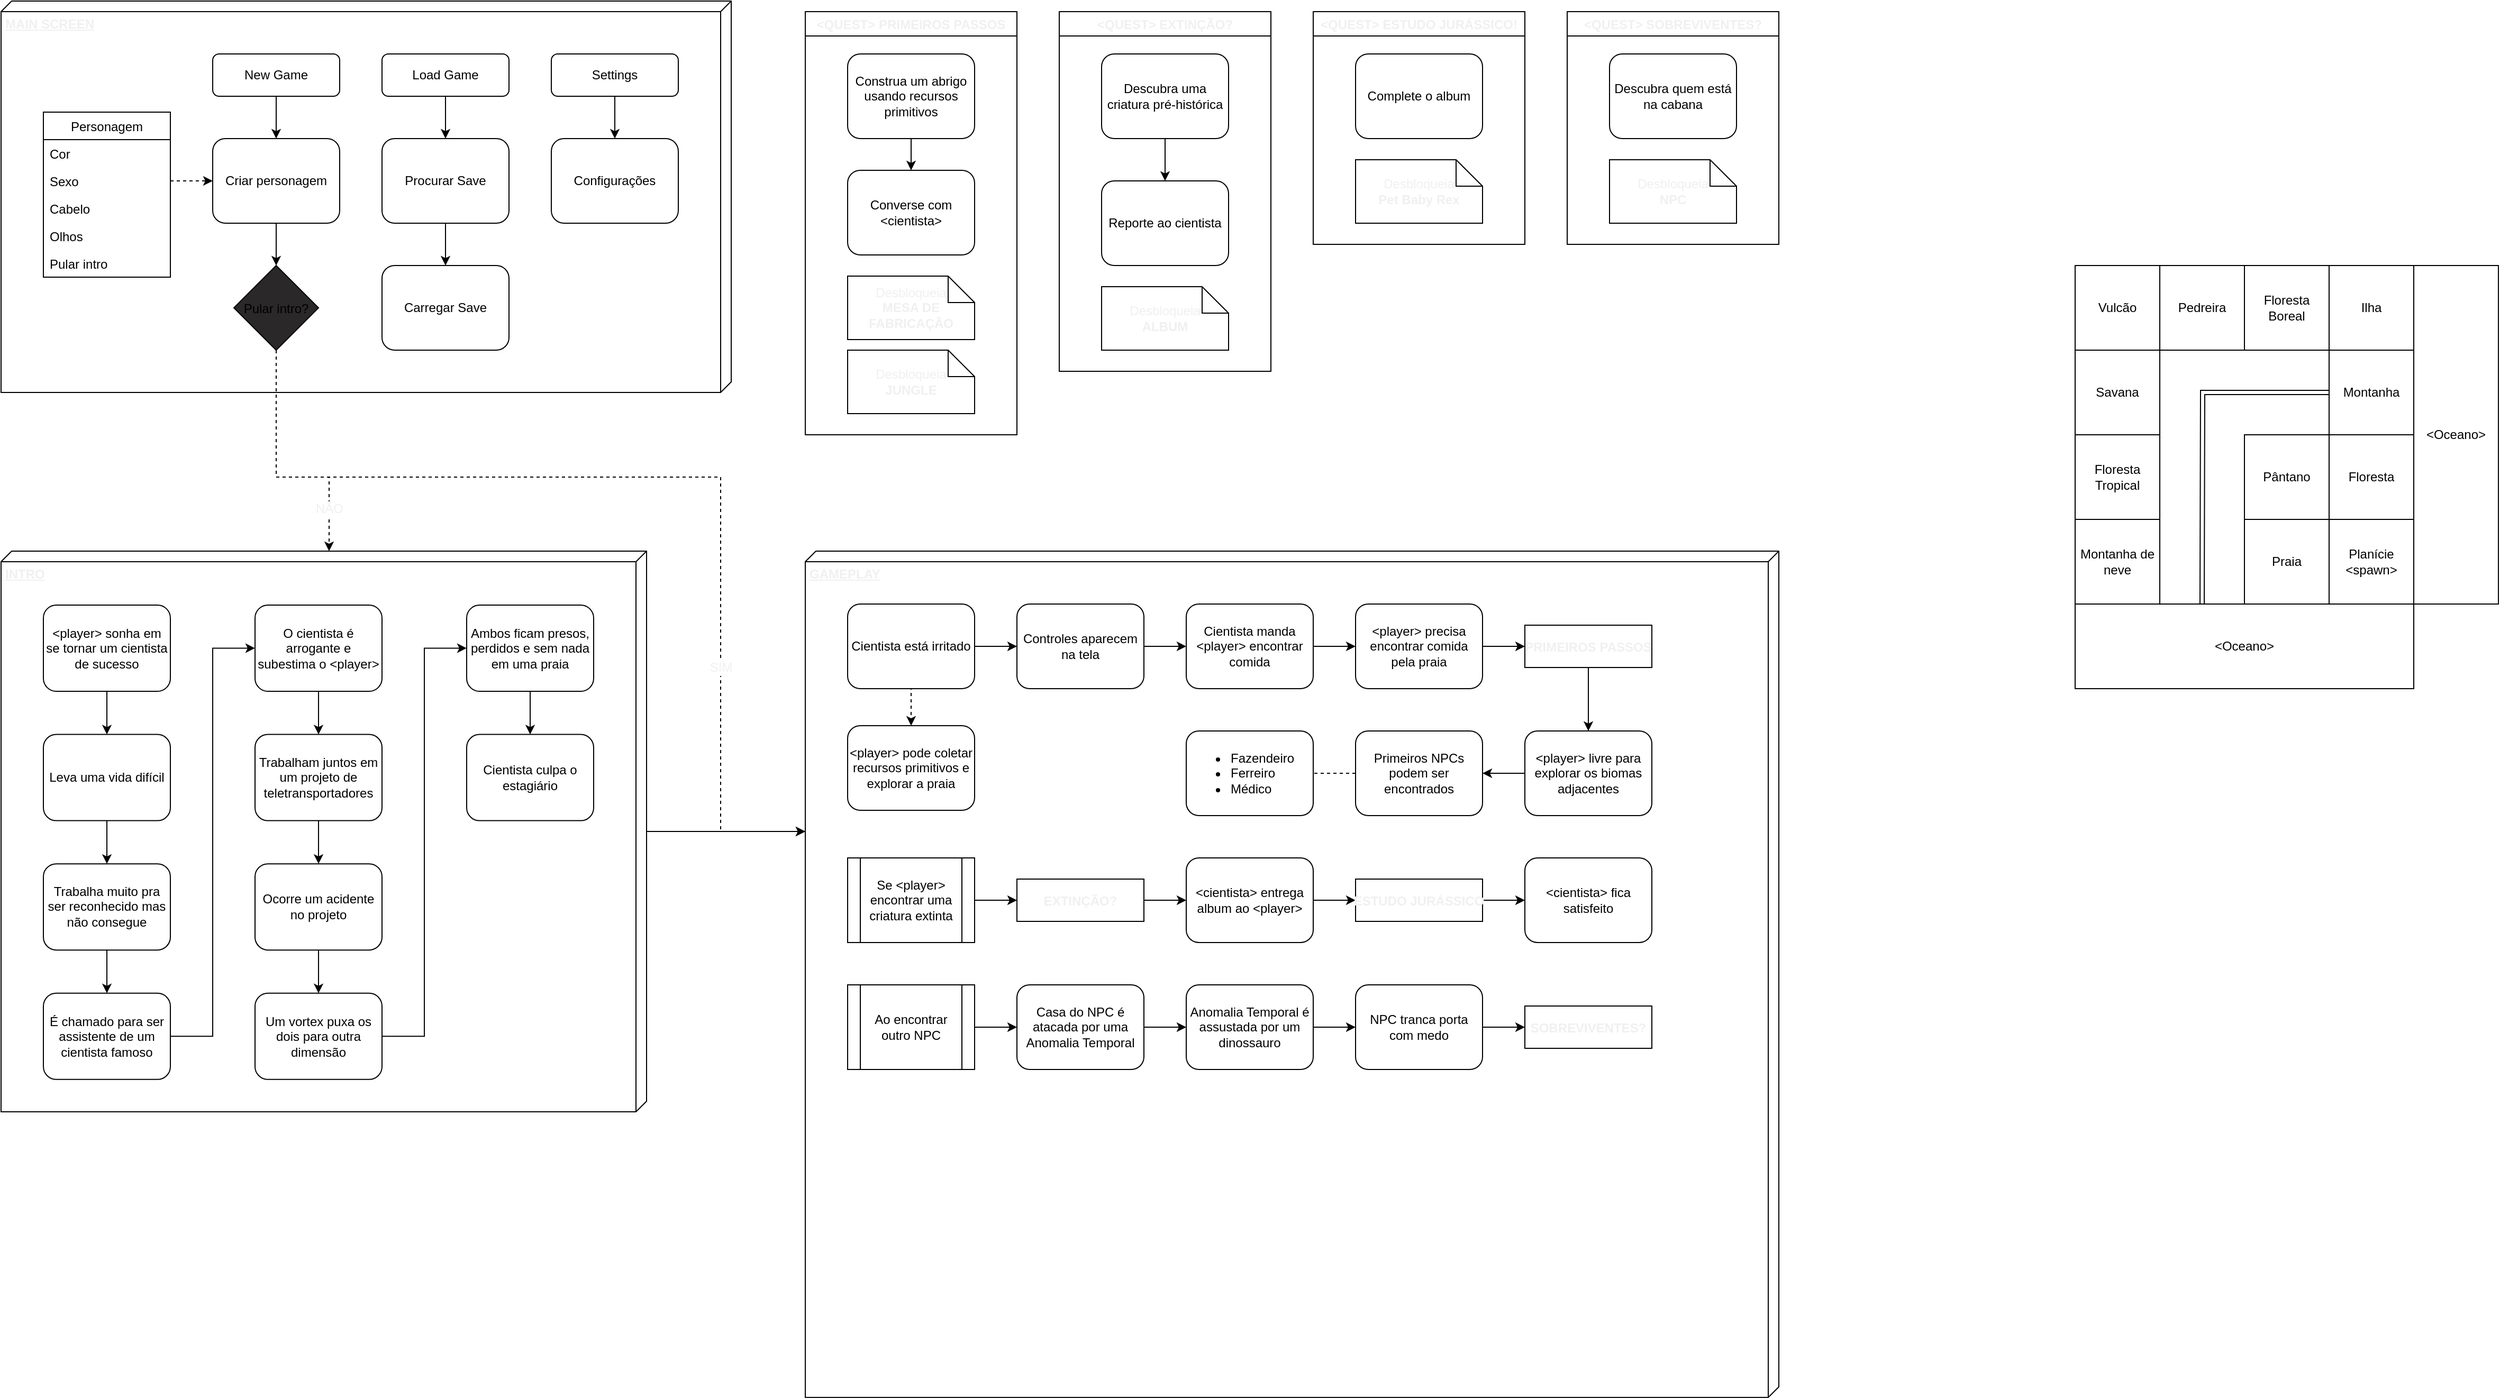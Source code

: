 <mxfile version="20.8.18" type="github">
  <diagram id="C5RBs43oDa-KdzZeNtuy" name="Page-1">
    <mxGraphModel dx="1990" dy="1149" grid="1" gridSize="10" guides="1" tooltips="1" connect="1" arrows="1" fold="1" page="1" pageScale="1" pageWidth="3300" pageHeight="4681" math="0" shadow="0">
      <root>
        <mxCell id="WIyWlLk6GJQsqaUBKTNV-0" />
        <mxCell id="WIyWlLk6GJQsqaUBKTNV-1" parent="WIyWlLk6GJQsqaUBKTNV-0" />
        <mxCell id="SJo5ltNFuGh-xrkQavzZ-158" value="" style="group" parent="WIyWlLk6GJQsqaUBKTNV-1" vertex="1" connectable="0">
          <mxGeometry x="40" y="40" width="690" height="360" as="geometry" />
        </mxCell>
        <mxCell id="SJo5ltNFuGh-xrkQavzZ-93" value="New Game" style="rounded=1;whiteSpace=wrap;html=1;fontSize=12;glass=0;strokeWidth=1;shadow=0;movable=1;resizable=1;rotatable=1;deletable=1;editable=1;connectable=1;" parent="SJo5ltNFuGh-xrkQavzZ-158" vertex="1">
          <mxGeometry x="200" y="40" width="120" height="40" as="geometry" />
        </mxCell>
        <mxCell id="SJo5ltNFuGh-xrkQavzZ-94" value="Load Game" style="rounded=1;whiteSpace=wrap;html=1;fontSize=12;glass=0;strokeWidth=1;shadow=0;movable=1;resizable=1;rotatable=1;deletable=1;editable=1;connectable=1;" parent="SJo5ltNFuGh-xrkQavzZ-158" vertex="1">
          <mxGeometry x="360" y="40" width="120" height="40" as="geometry" />
        </mxCell>
        <mxCell id="SJo5ltNFuGh-xrkQavzZ-95" value="Settings" style="rounded=1;whiteSpace=wrap;html=1;fontSize=12;glass=0;strokeWidth=1;shadow=0;movable=1;resizable=1;rotatable=1;deletable=1;editable=1;connectable=1;" parent="SJo5ltNFuGh-xrkQavzZ-158" vertex="1">
          <mxGeometry x="520" y="40" width="120" height="40" as="geometry" />
        </mxCell>
        <mxCell id="SJo5ltNFuGh-xrkQavzZ-96" value="Criar personagem" style="rounded=1;whiteSpace=wrap;html=1;fontSize=12;glass=0;strokeWidth=1;shadow=0;movable=1;resizable=1;rotatable=1;deletable=1;editable=1;connectable=1;" parent="SJo5ltNFuGh-xrkQavzZ-158" vertex="1">
          <mxGeometry x="200" y="120" width="120" height="80" as="geometry" />
        </mxCell>
        <mxCell id="SJo5ltNFuGh-xrkQavzZ-108" style="edgeStyle=orthogonalEdgeStyle;rounded=0;orthogonalLoop=1;jettySize=auto;html=1;entryX=0.5;entryY=0;entryDx=0;entryDy=0;movable=1;resizable=1;rotatable=1;deletable=1;editable=1;connectable=1;" parent="SJo5ltNFuGh-xrkQavzZ-158" source="SJo5ltNFuGh-xrkQavzZ-93" target="SJo5ltNFuGh-xrkQavzZ-96" edge="1">
          <mxGeometry relative="1" as="geometry" />
        </mxCell>
        <mxCell id="SJo5ltNFuGh-xrkQavzZ-98" value="Pular intro?" style="rhombus;fillStyle=solid;fillColor=#2a2828;gradientColor=none;movable=1;resizable=1;rotatable=1;deletable=1;editable=1;connectable=1;" parent="SJo5ltNFuGh-xrkQavzZ-158" vertex="1">
          <mxGeometry x="220" y="240" width="80" height="80" as="geometry" />
        </mxCell>
        <mxCell id="SJo5ltNFuGh-xrkQavzZ-113" style="edgeStyle=orthogonalEdgeStyle;rounded=0;orthogonalLoop=1;jettySize=auto;html=1;entryX=0.5;entryY=0;entryDx=0;entryDy=0;movable=1;resizable=1;rotatable=1;deletable=1;editable=1;connectable=1;" parent="SJo5ltNFuGh-xrkQavzZ-158" source="SJo5ltNFuGh-xrkQavzZ-96" target="SJo5ltNFuGh-xrkQavzZ-98" edge="1">
          <mxGeometry relative="1" as="geometry" />
        </mxCell>
        <mxCell id="SJo5ltNFuGh-xrkQavzZ-101" value="Personagem" style="swimlane;fontStyle=0;childLayout=stackLayout;horizontal=1;startSize=26;fillColor=none;horizontalStack=0;resizeParent=1;resizeParentMax=0;resizeLast=0;collapsible=1;marginBottom=0;fillStyle=solid;movable=1;resizable=1;rotatable=1;deletable=1;editable=1;connectable=1;" parent="SJo5ltNFuGh-xrkQavzZ-158" vertex="1">
          <mxGeometry x="40" y="95" width="120" height="156" as="geometry" />
        </mxCell>
        <mxCell id="SJo5ltNFuGh-xrkQavzZ-102" value="Cor" style="text;strokeColor=none;fillColor=none;align=left;verticalAlign=top;spacingLeft=4;spacingRight=4;overflow=hidden;rotatable=1;points=[[0,0.5],[1,0.5]];portConstraint=eastwest;movable=1;resizable=1;deletable=1;editable=1;connectable=1;" parent="SJo5ltNFuGh-xrkQavzZ-101" vertex="1">
          <mxGeometry y="26" width="120" height="26" as="geometry" />
        </mxCell>
        <mxCell id="SJo5ltNFuGh-xrkQavzZ-103" value="Sexo" style="text;strokeColor=none;fillColor=none;align=left;verticalAlign=top;spacingLeft=4;spacingRight=4;overflow=hidden;rotatable=1;points=[[0,0.5],[1,0.5]];portConstraint=eastwest;movable=1;resizable=1;deletable=1;editable=1;connectable=1;" parent="SJo5ltNFuGh-xrkQavzZ-101" vertex="1">
          <mxGeometry y="52" width="120" height="26" as="geometry" />
        </mxCell>
        <mxCell id="SJo5ltNFuGh-xrkQavzZ-104" value="Cabelo" style="text;strokeColor=none;fillColor=none;align=left;verticalAlign=top;spacingLeft=4;spacingRight=4;overflow=hidden;rotatable=1;points=[[0,0.5],[1,0.5]];portConstraint=eastwest;movable=1;resizable=1;deletable=1;editable=1;connectable=1;" parent="SJo5ltNFuGh-xrkQavzZ-101" vertex="1">
          <mxGeometry y="78" width="120" height="26" as="geometry" />
        </mxCell>
        <mxCell id="SJo5ltNFuGh-xrkQavzZ-112" value="Olhos" style="text;strokeColor=none;fillColor=none;align=left;verticalAlign=top;spacingLeft=4;spacingRight=4;overflow=hidden;rotatable=1;points=[[0,0.5],[1,0.5]];portConstraint=eastwest;movable=1;resizable=1;deletable=1;editable=1;connectable=1;" parent="SJo5ltNFuGh-xrkQavzZ-101" vertex="1">
          <mxGeometry y="104" width="120" height="26" as="geometry" />
        </mxCell>
        <mxCell id="SJo5ltNFuGh-xrkQavzZ-106" value="Pular intro" style="text;strokeColor=none;fillColor=none;align=left;verticalAlign=top;spacingLeft=4;spacingRight=4;overflow=hidden;rotatable=1;points=[[0,0.5],[1,0.5]];portConstraint=eastwest;movable=1;resizable=1;deletable=1;editable=1;connectable=1;" parent="SJo5ltNFuGh-xrkQavzZ-101" vertex="1">
          <mxGeometry y="130" width="120" height="26" as="geometry" />
        </mxCell>
        <mxCell id="SJo5ltNFuGh-xrkQavzZ-107" style="edgeStyle=orthogonalEdgeStyle;rounded=0;orthogonalLoop=1;jettySize=auto;html=1;exitX=1;exitY=0.5;exitDx=0;exitDy=0;entryX=0;entryY=0.5;entryDx=0;entryDy=0;dashed=1;movable=1;resizable=1;rotatable=1;deletable=1;editable=1;connectable=1;" parent="SJo5ltNFuGh-xrkQavzZ-158" source="SJo5ltNFuGh-xrkQavzZ-103" target="SJo5ltNFuGh-xrkQavzZ-96" edge="1">
          <mxGeometry relative="1" as="geometry" />
        </mxCell>
        <mxCell id="SJo5ltNFuGh-xrkQavzZ-114" value="Procurar Save" style="rounded=1;whiteSpace=wrap;html=1;fontSize=12;glass=0;strokeWidth=1;shadow=0;movable=1;resizable=1;rotatable=1;deletable=1;editable=1;connectable=1;" parent="SJo5ltNFuGh-xrkQavzZ-158" vertex="1">
          <mxGeometry x="360" y="120" width="120" height="80" as="geometry" />
        </mxCell>
        <mxCell id="SJo5ltNFuGh-xrkQavzZ-115" style="edgeStyle=orthogonalEdgeStyle;rounded=0;orthogonalLoop=1;jettySize=auto;html=1;entryX=0.5;entryY=0;entryDx=0;entryDy=0;movable=1;resizable=1;rotatable=1;deletable=1;editable=1;connectable=1;" parent="SJo5ltNFuGh-xrkQavzZ-158" source="SJo5ltNFuGh-xrkQavzZ-94" target="SJo5ltNFuGh-xrkQavzZ-114" edge="1">
          <mxGeometry relative="1" as="geometry" />
        </mxCell>
        <mxCell id="SJo5ltNFuGh-xrkQavzZ-116" value="Carregar Save" style="rounded=1;whiteSpace=wrap;html=1;fontSize=12;glass=0;strokeWidth=1;shadow=0;movable=1;resizable=1;rotatable=1;deletable=1;editable=1;connectable=1;" parent="SJo5ltNFuGh-xrkQavzZ-158" vertex="1">
          <mxGeometry x="360" y="240" width="120" height="80" as="geometry" />
        </mxCell>
        <mxCell id="SJo5ltNFuGh-xrkQavzZ-117" style="edgeStyle=orthogonalEdgeStyle;rounded=0;orthogonalLoop=1;jettySize=auto;html=1;entryX=0.5;entryY=0;entryDx=0;entryDy=0;movable=1;resizable=1;rotatable=1;deletable=1;editable=1;connectable=1;" parent="SJo5ltNFuGh-xrkQavzZ-158" source="SJo5ltNFuGh-xrkQavzZ-114" target="SJo5ltNFuGh-xrkQavzZ-116" edge="1">
          <mxGeometry relative="1" as="geometry" />
        </mxCell>
        <mxCell id="SJo5ltNFuGh-xrkQavzZ-119" value="Configurações" style="rounded=1;whiteSpace=wrap;html=1;fontSize=12;glass=0;strokeWidth=1;shadow=0;movable=1;resizable=1;rotatable=1;deletable=1;editable=1;connectable=1;" parent="SJo5ltNFuGh-xrkQavzZ-158" vertex="1">
          <mxGeometry x="520" y="120" width="120" height="80" as="geometry" />
        </mxCell>
        <mxCell id="SJo5ltNFuGh-xrkQavzZ-120" style="edgeStyle=orthogonalEdgeStyle;rounded=0;orthogonalLoop=1;jettySize=auto;html=1;entryX=0.5;entryY=0;entryDx=0;entryDy=0;movable=1;resizable=1;rotatable=1;deletable=1;editable=1;connectable=1;" parent="SJo5ltNFuGh-xrkQavzZ-158" source="SJo5ltNFuGh-xrkQavzZ-95" target="SJo5ltNFuGh-xrkQavzZ-119" edge="1">
          <mxGeometry relative="1" as="geometry" />
        </mxCell>
        <mxCell id="SJo5ltNFuGh-xrkQavzZ-155" value="&lt;b&gt;MAIN SCREEN&lt;/b&gt;" style="verticalAlign=top;align=left;spacingTop=8;spacingLeft=2;spacingRight=12;shape=cube;size=10;direction=south;fontStyle=4;html=1;pointerEvents=0;fontFamily=Helvetica;fontSize=12;fontColor=rgb(240, 240, 240);fillColor=none;gradientColor=none;" parent="SJo5ltNFuGh-xrkQavzZ-158" vertex="1">
          <mxGeometry y="-10" width="690" height="370" as="geometry" />
        </mxCell>
        <mxCell id="SJo5ltNFuGh-xrkQavzZ-181" value="" style="group" parent="WIyWlLk6GJQsqaUBKTNV-1" vertex="1" connectable="0">
          <mxGeometry x="40" y="550" width="610" height="530" as="geometry" />
        </mxCell>
        <mxCell id="SJo5ltNFuGh-xrkQavzZ-180" value="&lt;b&gt;INTRO&lt;/b&gt;" style="verticalAlign=top;align=left;spacingTop=8;spacingLeft=2;spacingRight=12;shape=cube;size=10;direction=south;fontStyle=4;html=1;pointerEvents=0;fontFamily=Helvetica;fontSize=12;fontColor=rgb(240, 240, 240);fillColor=none;gradientColor=none;container=0;" parent="SJo5ltNFuGh-xrkQavzZ-181" vertex="1">
          <mxGeometry width="610" height="530" as="geometry" />
        </mxCell>
        <mxCell id="SJo5ltNFuGh-xrkQavzZ-45" value="&amp;lt;player&amp;gt; sonha em se tornar um cientista de sucesso" style="rounded=1;whiteSpace=wrap;html=1;fontSize=12;glass=0;strokeWidth=1;shadow=0;" parent="SJo5ltNFuGh-xrkQavzZ-181" vertex="1">
          <mxGeometry x="40" y="50.962" width="120" height="81.538" as="geometry" />
        </mxCell>
        <mxCell id="SJo5ltNFuGh-xrkQavzZ-46" value="Trabalha muito pra ser reconhecido mas não consegue" style="rounded=1;whiteSpace=wrap;html=1;fontSize=12;glass=0;strokeWidth=1;shadow=0;" parent="SJo5ltNFuGh-xrkQavzZ-181" vertex="1">
          <mxGeometry x="40" y="295.577" width="120" height="81.538" as="geometry" />
        </mxCell>
        <mxCell id="SJo5ltNFuGh-xrkQavzZ-47" value="É chamado para ser assistente de um cientista famoso" style="rounded=1;whiteSpace=wrap;html=1;fontSize=12;glass=0;strokeWidth=1;shadow=0;" parent="SJo5ltNFuGh-xrkQavzZ-181" vertex="1">
          <mxGeometry x="40" y="417.885" width="120" height="81.538" as="geometry" />
        </mxCell>
        <mxCell id="SJo5ltNFuGh-xrkQavzZ-48" style="edgeStyle=orthogonalEdgeStyle;rounded=0;orthogonalLoop=1;jettySize=auto;html=1;entryX=0.5;entryY=0;entryDx=0;entryDy=0;" parent="SJo5ltNFuGh-xrkQavzZ-181" source="SJo5ltNFuGh-xrkQavzZ-46" target="SJo5ltNFuGh-xrkQavzZ-47" edge="1">
          <mxGeometry relative="1" as="geometry" />
        </mxCell>
        <mxCell id="SJo5ltNFuGh-xrkQavzZ-49" value="O cientista é arrogante e subestima o &amp;lt;player&amp;gt;" style="rounded=1;whiteSpace=wrap;html=1;fontSize=12;glass=0;strokeWidth=1;shadow=0;" parent="SJo5ltNFuGh-xrkQavzZ-181" vertex="1">
          <mxGeometry x="240" y="50.962" width="120" height="81.538" as="geometry" />
        </mxCell>
        <mxCell id="SJo5ltNFuGh-xrkQavzZ-50" style="edgeStyle=orthogonalEdgeStyle;rounded=0;orthogonalLoop=1;jettySize=auto;html=1;entryX=0;entryY=0.5;entryDx=0;entryDy=0;" parent="SJo5ltNFuGh-xrkQavzZ-181" source="SJo5ltNFuGh-xrkQavzZ-47" target="SJo5ltNFuGh-xrkQavzZ-49" edge="1">
          <mxGeometry relative="1" as="geometry" />
        </mxCell>
        <mxCell id="SJo5ltNFuGh-xrkQavzZ-51" value="Trabalham juntos em um projeto de teletransportadores" style="rounded=1;whiteSpace=wrap;html=1;fontSize=12;glass=0;strokeWidth=1;shadow=0;" parent="SJo5ltNFuGh-xrkQavzZ-181" vertex="1">
          <mxGeometry x="240" y="173.269" width="120" height="81.538" as="geometry" />
        </mxCell>
        <mxCell id="SJo5ltNFuGh-xrkQavzZ-52" style="edgeStyle=orthogonalEdgeStyle;rounded=0;orthogonalLoop=1;jettySize=auto;html=1;entryX=0.5;entryY=0;entryDx=0;entryDy=0;" parent="SJo5ltNFuGh-xrkQavzZ-181" source="SJo5ltNFuGh-xrkQavzZ-49" target="SJo5ltNFuGh-xrkQavzZ-51" edge="1">
          <mxGeometry relative="1" as="geometry" />
        </mxCell>
        <mxCell id="SJo5ltNFuGh-xrkQavzZ-53" value="Ocorre um acidente no projeto" style="rounded=1;whiteSpace=wrap;html=1;fontSize=12;glass=0;strokeWidth=1;shadow=0;" parent="SJo5ltNFuGh-xrkQavzZ-181" vertex="1">
          <mxGeometry x="240" y="295.577" width="120" height="81.538" as="geometry" />
        </mxCell>
        <mxCell id="SJo5ltNFuGh-xrkQavzZ-54" style="edgeStyle=orthogonalEdgeStyle;rounded=0;orthogonalLoop=1;jettySize=auto;html=1;entryX=0.5;entryY=0;entryDx=0;entryDy=0;" parent="SJo5ltNFuGh-xrkQavzZ-181" source="SJo5ltNFuGh-xrkQavzZ-51" target="SJo5ltNFuGh-xrkQavzZ-53" edge="1">
          <mxGeometry relative="1" as="geometry" />
        </mxCell>
        <mxCell id="SJo5ltNFuGh-xrkQavzZ-55" value="Um vortex puxa os dois para outra dimensão" style="rounded=1;whiteSpace=wrap;html=1;fontSize=12;glass=0;strokeWidth=1;shadow=0;" parent="SJo5ltNFuGh-xrkQavzZ-181" vertex="1">
          <mxGeometry x="240" y="417.885" width="120" height="81.538" as="geometry" />
        </mxCell>
        <mxCell id="SJo5ltNFuGh-xrkQavzZ-56" style="edgeStyle=orthogonalEdgeStyle;rounded=0;orthogonalLoop=1;jettySize=auto;html=1;entryX=0.5;entryY=0;entryDx=0;entryDy=0;" parent="SJo5ltNFuGh-xrkQavzZ-181" source="SJo5ltNFuGh-xrkQavzZ-53" target="SJo5ltNFuGh-xrkQavzZ-55" edge="1">
          <mxGeometry relative="1" as="geometry" />
        </mxCell>
        <mxCell id="SJo5ltNFuGh-xrkQavzZ-57" value="Ambos ficam presos, perdidos e sem nada em uma praia" style="rounded=1;whiteSpace=wrap;html=1;fontSize=12;glass=0;strokeWidth=1;shadow=0;" parent="SJo5ltNFuGh-xrkQavzZ-181" vertex="1">
          <mxGeometry x="440" y="50.962" width="120" height="81.538" as="geometry" />
        </mxCell>
        <mxCell id="SJo5ltNFuGh-xrkQavzZ-58" style="edgeStyle=orthogonalEdgeStyle;rounded=0;orthogonalLoop=1;jettySize=auto;html=1;entryX=0;entryY=0.5;entryDx=0;entryDy=0;" parent="SJo5ltNFuGh-xrkQavzZ-181" source="SJo5ltNFuGh-xrkQavzZ-55" target="SJo5ltNFuGh-xrkQavzZ-57" edge="1">
          <mxGeometry relative="1" as="geometry" />
        </mxCell>
        <mxCell id="SJo5ltNFuGh-xrkQavzZ-59" value="Cientista culpa o estagiário" style="rounded=1;whiteSpace=wrap;html=1;fontSize=12;glass=0;strokeWidth=1;shadow=0;" parent="SJo5ltNFuGh-xrkQavzZ-181" vertex="1">
          <mxGeometry x="440" y="173.269" width="120" height="81.538" as="geometry" />
        </mxCell>
        <mxCell id="SJo5ltNFuGh-xrkQavzZ-60" style="edgeStyle=orthogonalEdgeStyle;rounded=0;orthogonalLoop=1;jettySize=auto;html=1;entryX=0.5;entryY=0;entryDx=0;entryDy=0;" parent="SJo5ltNFuGh-xrkQavzZ-181" source="SJo5ltNFuGh-xrkQavzZ-57" target="SJo5ltNFuGh-xrkQavzZ-59" edge="1">
          <mxGeometry relative="1" as="geometry" />
        </mxCell>
        <mxCell id="SJo5ltNFuGh-xrkQavzZ-61" style="edgeStyle=orthogonalEdgeStyle;rounded=0;orthogonalLoop=1;jettySize=auto;html=1;entryX=0.5;entryY=0;entryDx=0;entryDy=0;" parent="SJo5ltNFuGh-xrkQavzZ-181" source="SJo5ltNFuGh-xrkQavzZ-62" target="SJo5ltNFuGh-xrkQavzZ-46" edge="1">
          <mxGeometry relative="1" as="geometry" />
        </mxCell>
        <mxCell id="SJo5ltNFuGh-xrkQavzZ-62" value="Leva uma vida difícil" style="rounded=1;whiteSpace=wrap;html=1;fontSize=12;glass=0;strokeWidth=1;shadow=0;" parent="SJo5ltNFuGh-xrkQavzZ-181" vertex="1">
          <mxGeometry x="40" y="173.269" width="120" height="81.538" as="geometry" />
        </mxCell>
        <mxCell id="SJo5ltNFuGh-xrkQavzZ-63" style="edgeStyle=orthogonalEdgeStyle;rounded=0;orthogonalLoop=1;jettySize=auto;html=1;entryX=0.5;entryY=0;entryDx=0;entryDy=0;" parent="SJo5ltNFuGh-xrkQavzZ-181" source="SJo5ltNFuGh-xrkQavzZ-45" target="SJo5ltNFuGh-xrkQavzZ-62" edge="1">
          <mxGeometry relative="1" as="geometry" />
        </mxCell>
        <mxCell id="SJo5ltNFuGh-xrkQavzZ-208" style="edgeStyle=orthogonalEdgeStyle;rounded=0;orthogonalLoop=1;jettySize=auto;html=1;entryX=0;entryY=0;entryDx=0;entryDy=300;entryPerimeter=0;fontFamily=Helvetica;fontSize=12;fontColor=rgb(240, 240, 240);dashed=1;" parent="WIyWlLk6GJQsqaUBKTNV-1" source="SJo5ltNFuGh-xrkQavzZ-98" target="SJo5ltNFuGh-xrkQavzZ-180" edge="1">
          <mxGeometry relative="1" as="geometry">
            <Array as="points">
              <mxPoint x="300" y="480" />
              <mxPoint x="350" y="480" />
            </Array>
          </mxGeometry>
        </mxCell>
        <mxCell id="SJo5ltNFuGh-xrkQavzZ-210" value="NÃO" style="edgeLabel;html=1;align=center;verticalAlign=middle;resizable=0;points=[];fontSize=12;fontFamily=Helvetica;fontColor=rgb(240, 240, 240);" parent="WIyWlLk6GJQsqaUBKTNV-1" vertex="1" connectable="0">
          <mxGeometry x="350.003" y="510.003" as="geometry" />
        </mxCell>
        <mxCell id="SJo5ltNFuGh-xrkQavzZ-185" value="&lt;b&gt;GAMEPLAY&lt;/b&gt;" style="verticalAlign=top;align=left;spacingTop=8;spacingLeft=2;spacingRight=12;shape=cube;size=10;direction=south;fontStyle=4;html=1;pointerEvents=0;fontFamily=Helvetica;fontSize=12;fontColor=rgb(240, 240, 240);fillColor=none;gradientColor=none;container=0;movable=1;resizable=1;rotatable=1;deletable=1;editable=1;connectable=1;" parent="WIyWlLk6GJQsqaUBKTNV-1" vertex="1">
          <mxGeometry x="800" y="550" width="920" height="800" as="geometry" />
        </mxCell>
        <mxCell id="SJo5ltNFuGh-xrkQavzZ-215" style="edgeStyle=orthogonalEdgeStyle;rounded=0;orthogonalLoop=1;jettySize=auto;html=1;entryX=0.5;entryY=0;entryDx=0;entryDy=0;fontFamily=Helvetica;fontSize=12;fontColor=rgb(240, 240, 240);dashed=1;" parent="WIyWlLk6GJQsqaUBKTNV-1" source="SJo5ltNFuGh-xrkQavzZ-213" target="SJo5ltNFuGh-xrkQavzZ-214" edge="1">
          <mxGeometry relative="1" as="geometry" />
        </mxCell>
        <mxCell id="SJo5ltNFuGh-xrkQavzZ-217" style="edgeStyle=orthogonalEdgeStyle;rounded=0;orthogonalLoop=1;jettySize=auto;html=1;entryX=0;entryY=0.5;entryDx=0;entryDy=0;fontFamily=Helvetica;fontSize=12;fontColor=rgb(240, 240, 240);" parent="WIyWlLk6GJQsqaUBKTNV-1" source="SJo5ltNFuGh-xrkQavzZ-213" target="SJo5ltNFuGh-xrkQavzZ-216" edge="1">
          <mxGeometry relative="1" as="geometry" />
        </mxCell>
        <mxCell id="SJo5ltNFuGh-xrkQavzZ-213" value="Controles aparecem na tela" style="rounded=1;whiteSpace=wrap;html=1;fontSize=12;glass=0;strokeWidth=1;shadow=0;" parent="WIyWlLk6GJQsqaUBKTNV-1" vertex="1">
          <mxGeometry x="1000" y="600" width="120" height="80" as="geometry" />
        </mxCell>
        <mxCell id="SJo5ltNFuGh-xrkQavzZ-214" value="&amp;lt;player&amp;gt; pode coletar recursos primitivos e explorar a praia" style="rounded=1;whiteSpace=wrap;html=1;fontSize=12;glass=0;strokeWidth=1;shadow=0;" parent="WIyWlLk6GJQsqaUBKTNV-1" vertex="1">
          <mxGeometry x="840" y="715" width="120" height="80" as="geometry" />
        </mxCell>
        <mxCell id="M1zljQYytuD_8ngDCOW0-0" style="edgeStyle=orthogonalEdgeStyle;rounded=0;orthogonalLoop=1;jettySize=auto;html=1;entryX=0;entryY=0.5;entryDx=0;entryDy=0;" edge="1" parent="WIyWlLk6GJQsqaUBKTNV-1" source="SJo5ltNFuGh-xrkQavzZ-216" target="SJo5ltNFuGh-xrkQavzZ-264">
          <mxGeometry relative="1" as="geometry" />
        </mxCell>
        <mxCell id="SJo5ltNFuGh-xrkQavzZ-216" value="Cientista manda &amp;lt;player&amp;gt; encontrar comida" style="rounded=1;whiteSpace=wrap;html=1;fontSize=12;glass=0;strokeWidth=1;shadow=0;" parent="WIyWlLk6GJQsqaUBKTNV-1" vertex="1">
          <mxGeometry x="1160" y="600" width="120" height="80" as="geometry" />
        </mxCell>
        <mxCell id="SJo5ltNFuGh-xrkQavzZ-260" value="&lt;QUEST&gt; PRIMEIROS PASSOS" style="swimlane;pointerEvents=0;fontFamily=Helvetica;fontSize=12;fontColor=rgb(240, 240, 240);fillColor=none;gradientColor=none;" parent="WIyWlLk6GJQsqaUBKTNV-1" vertex="1">
          <mxGeometry x="800" y="40" width="200" height="400" as="geometry">
            <mxRectangle x="800" y="240" width="160" height="30" as="alternateBounds" />
          </mxGeometry>
        </mxCell>
        <mxCell id="SJo5ltNFuGh-xrkQavzZ-241" value="Converse com &amp;lt;cientista&amp;gt;" style="rounded=1;whiteSpace=wrap;html=1;fontSize=12;glass=0;strokeWidth=1;shadow=0;" parent="SJo5ltNFuGh-xrkQavzZ-260" vertex="1">
          <mxGeometry x="40" y="150" width="120" height="80" as="geometry" />
        </mxCell>
        <mxCell id="SJo5ltNFuGh-xrkQavzZ-283" style="edgeStyle=orthogonalEdgeStyle;rounded=0;orthogonalLoop=1;jettySize=auto;html=1;entryX=0.5;entryY=0;entryDx=0;entryDy=0;fontFamily=Helvetica;fontSize=12;fontColor=rgb(240, 240, 240);endArrow=classic;endFill=1;" parent="SJo5ltNFuGh-xrkQavzZ-260" source="SJo5ltNFuGh-xrkQavzZ-282" target="SJo5ltNFuGh-xrkQavzZ-241" edge="1">
          <mxGeometry relative="1" as="geometry" />
        </mxCell>
        <mxCell id="SJo5ltNFuGh-xrkQavzZ-282" value="Construa um abrigo usando recursos primitivos" style="rounded=1;whiteSpace=wrap;html=1;fontSize=12;glass=0;strokeWidth=1;shadow=0;" parent="SJo5ltNFuGh-xrkQavzZ-260" vertex="1">
          <mxGeometry x="40" y="40" width="120" height="80" as="geometry" />
        </mxCell>
        <mxCell id="SJo5ltNFuGh-xrkQavzZ-294" value="Desbloqueia&lt;br&gt;&lt;b&gt;MESA DE FABRICAÇÃO&lt;/b&gt;" style="shape=note2;boundedLbl=1;whiteSpace=wrap;html=1;size=25;verticalAlign=middle;align=center;pointerEvents=0;fontFamily=Helvetica;fontSize=12;fontColor=rgb(240, 240, 240);fillColor=none;gradientColor=none;" parent="SJo5ltNFuGh-xrkQavzZ-260" vertex="1">
          <mxGeometry x="40" y="250" width="120" height="60" as="geometry" />
        </mxCell>
        <mxCell id="SJo5ltNFuGh-xrkQavzZ-300" value="Desbloqueia&lt;br&gt;&lt;b&gt;JUNGLE&lt;/b&gt;" style="shape=note2;boundedLbl=1;whiteSpace=wrap;html=1;size=25;verticalAlign=middle;align=center;pointerEvents=0;fontFamily=Helvetica;fontSize=12;fontColor=rgb(240, 240, 240);fillColor=none;gradientColor=none;" parent="SJo5ltNFuGh-xrkQavzZ-260" vertex="1">
          <mxGeometry x="40" y="320" width="120" height="60" as="geometry" />
        </mxCell>
        <mxCell id="M1zljQYytuD_8ngDCOW0-1" style="edgeStyle=orthogonalEdgeStyle;rounded=0;orthogonalLoop=1;jettySize=auto;html=1;entryX=0;entryY=0.5;entryDx=0;entryDy=0;" edge="1" parent="WIyWlLk6GJQsqaUBKTNV-1" source="SJo5ltNFuGh-xrkQavzZ-264" target="SJo5ltNFuGh-xrkQavzZ-307">
          <mxGeometry relative="1" as="geometry" />
        </mxCell>
        <mxCell id="SJo5ltNFuGh-xrkQavzZ-264" value="&amp;lt;player&amp;gt; precisa encontrar comida pela praia" style="rounded=1;whiteSpace=wrap;html=1;fontSize=12;glass=0;strokeWidth=1;shadow=0;" parent="WIyWlLk6GJQsqaUBKTNV-1" vertex="1">
          <mxGeometry x="1320" y="600" width="120" height="80" as="geometry" />
        </mxCell>
        <mxCell id="SJo5ltNFuGh-xrkQavzZ-284" style="edgeStyle=orthogonalEdgeStyle;rounded=0;orthogonalLoop=1;jettySize=auto;html=1;entryX=0;entryY=0;entryDx=265;entryDy=920;entryPerimeter=0;fontFamily=Helvetica;fontSize=12;fontColor=rgb(240, 240, 240);endArrow=classic;endFill=1;" parent="WIyWlLk6GJQsqaUBKTNV-1" source="SJo5ltNFuGh-xrkQavzZ-180" target="SJo5ltNFuGh-xrkQavzZ-185" edge="1">
          <mxGeometry relative="1" as="geometry" />
        </mxCell>
        <mxCell id="SJo5ltNFuGh-xrkQavzZ-289" style="edgeStyle=orthogonalEdgeStyle;rounded=0;orthogonalLoop=1;jettySize=auto;html=1;entryX=0;entryY=0;entryDx=265;entryDy=920.0;entryPerimeter=0;fontFamily=Helvetica;fontSize=12;fontColor=rgb(240, 240, 240);endArrow=classic;endFill=1;dashed=1;" parent="WIyWlLk6GJQsqaUBKTNV-1" source="SJo5ltNFuGh-xrkQavzZ-98" target="SJo5ltNFuGh-xrkQavzZ-185" edge="1">
          <mxGeometry relative="1" as="geometry">
            <Array as="points">
              <mxPoint x="300" y="480" />
              <mxPoint x="720" y="480" />
              <mxPoint x="720" y="815" />
            </Array>
          </mxGeometry>
        </mxCell>
        <mxCell id="SJo5ltNFuGh-xrkQavzZ-290" value="SIM" style="edgeLabel;html=1;align=center;verticalAlign=middle;resizable=0;points=[];fontSize=12;fontFamily=Helvetica;fontColor=rgb(240, 240, 240);" parent="WIyWlLk6GJQsqaUBKTNV-1" vertex="1" connectable="0">
          <mxGeometry x="720.003" y="660.003" as="geometry" />
        </mxCell>
        <mxCell id="M1zljQYytuD_8ngDCOW0-3" style="edgeStyle=orthogonalEdgeStyle;rounded=0;orthogonalLoop=1;jettySize=auto;html=1;entryX=0;entryY=0.5;entryDx=0;entryDy=0;" edge="1" parent="WIyWlLk6GJQsqaUBKTNV-1" source="SJo5ltNFuGh-xrkQavzZ-302" target="SJo5ltNFuGh-xrkQavzZ-213">
          <mxGeometry relative="1" as="geometry" />
        </mxCell>
        <mxCell id="SJo5ltNFuGh-xrkQavzZ-302" value="Cientista está irritado" style="rounded=1;whiteSpace=wrap;html=1;fontSize=12;glass=0;strokeWidth=1;shadow=0;" parent="WIyWlLk6GJQsqaUBKTNV-1" vertex="1">
          <mxGeometry x="840" y="600" width="120" height="80" as="geometry" />
        </mxCell>
        <mxCell id="M1zljQYytuD_8ngDCOW0-19" style="edgeStyle=orthogonalEdgeStyle;rounded=0;orthogonalLoop=1;jettySize=auto;html=1;entryX=0;entryY=0.5;entryDx=0;entryDy=0;" edge="1" parent="WIyWlLk6GJQsqaUBKTNV-1" source="SJo5ltNFuGh-xrkQavzZ-305" target="SJo5ltNFuGh-xrkQavzZ-325">
          <mxGeometry relative="1" as="geometry" />
        </mxCell>
        <mxCell id="SJo5ltNFuGh-xrkQavzZ-305" value="&amp;lt;cientista&amp;gt; entrega album ao &amp;lt;player&amp;gt;" style="rounded=1;whiteSpace=wrap;html=1;fontSize=12;glass=0;strokeWidth=1;shadow=0;" parent="WIyWlLk6GJQsqaUBKTNV-1" vertex="1">
          <mxGeometry x="1160" y="840" width="120" height="80" as="geometry" />
        </mxCell>
        <mxCell id="M1zljQYytuD_8ngDCOW0-28" style="edgeStyle=orthogonalEdgeStyle;rounded=0;orthogonalLoop=1;jettySize=auto;html=1;entryX=0.5;entryY=0;entryDx=0;entryDy=0;startArrow=none;startFill=0;endArrow=classic;endFill=1;" edge="1" parent="WIyWlLk6GJQsqaUBKTNV-1" source="SJo5ltNFuGh-xrkQavzZ-307" target="M1zljQYytuD_8ngDCOW0-26">
          <mxGeometry relative="1" as="geometry" />
        </mxCell>
        <mxCell id="SJo5ltNFuGh-xrkQavzZ-307" value="PRIMEIROS PASSOS" style="fontStyle=1;pointerEvents=0;fontFamily=Helvetica;fontSize=12;fontColor=rgb(240, 240, 240);fillColor=none;gradientColor=none;" parent="WIyWlLk6GJQsqaUBKTNV-1" vertex="1">
          <mxGeometry x="1480" y="620" width="120" height="40" as="geometry" />
        </mxCell>
        <mxCell id="SJo5ltNFuGh-xrkQavzZ-311" value="&lt;QUEST&gt; EXTINÇÃO?" style="swimlane;pointerEvents=0;fontFamily=Helvetica;fontSize=12;fontColor=rgb(240, 240, 240);fillColor=none;gradientColor=none;" parent="WIyWlLk6GJQsqaUBKTNV-1" vertex="1">
          <mxGeometry x="1040" y="40" width="200" height="340" as="geometry">
            <mxRectangle x="800" y="240" width="160" height="30" as="alternateBounds" />
          </mxGeometry>
        </mxCell>
        <mxCell id="SJo5ltNFuGh-xrkQavzZ-313" value="Reporte ao cientista" style="rounded=1;whiteSpace=wrap;html=1;fontSize=12;glass=0;strokeWidth=1;shadow=0;" parent="SJo5ltNFuGh-xrkQavzZ-311" vertex="1">
          <mxGeometry x="40" y="160" width="120" height="80" as="geometry" />
        </mxCell>
        <mxCell id="SJo5ltNFuGh-xrkQavzZ-314" style="edgeStyle=orthogonalEdgeStyle;rounded=0;orthogonalLoop=1;jettySize=auto;html=1;entryX=0.5;entryY=0;entryDx=0;entryDy=0;fontFamily=Helvetica;fontSize=12;fontColor=rgb(240, 240, 240);endArrow=classic;endFill=1;" parent="SJo5ltNFuGh-xrkQavzZ-311" source="SJo5ltNFuGh-xrkQavzZ-315" target="SJo5ltNFuGh-xrkQavzZ-313" edge="1">
          <mxGeometry relative="1" as="geometry" />
        </mxCell>
        <mxCell id="SJo5ltNFuGh-xrkQavzZ-315" value="Descubra uma criatura pré-histórica" style="rounded=1;whiteSpace=wrap;html=1;fontSize=12;glass=0;strokeWidth=1;shadow=0;" parent="SJo5ltNFuGh-xrkQavzZ-311" vertex="1">
          <mxGeometry x="40" y="40" width="120" height="80" as="geometry" />
        </mxCell>
        <mxCell id="SJo5ltNFuGh-xrkQavzZ-317" value="Desbloqueia&lt;br&gt;&lt;b&gt;ALBUM&lt;/b&gt;" style="shape=note2;boundedLbl=1;whiteSpace=wrap;html=1;size=25;verticalAlign=middle;align=center;pointerEvents=0;fontFamily=Helvetica;fontSize=12;fontColor=rgb(240, 240, 240);fillColor=none;gradientColor=none;" parent="SJo5ltNFuGh-xrkQavzZ-311" vertex="1">
          <mxGeometry x="40" y="260" width="120" height="60" as="geometry" />
        </mxCell>
        <mxCell id="PqvfYSfXsbXu6g-fTQl8-3" style="edgeStyle=orthogonalEdgeStyle;rounded=0;orthogonalLoop=1;jettySize=auto;html=1;entryX=0;entryY=0.5;entryDx=0;entryDy=0;strokeColor=none;dashed=1;" parent="WIyWlLk6GJQsqaUBKTNV-1" source="SJo5ltNFuGh-xrkQavzZ-322" target="SJo5ltNFuGh-xrkQavzZ-325" edge="1">
          <mxGeometry relative="1" as="geometry" />
        </mxCell>
        <mxCell id="M1zljQYytuD_8ngDCOW0-18" style="edgeStyle=orthogonalEdgeStyle;rounded=0;orthogonalLoop=1;jettySize=auto;html=1;" edge="1" parent="WIyWlLk6GJQsqaUBKTNV-1" source="SJo5ltNFuGh-xrkQavzZ-322" target="SJo5ltNFuGh-xrkQavzZ-305">
          <mxGeometry relative="1" as="geometry" />
        </mxCell>
        <mxCell id="SJo5ltNFuGh-xrkQavzZ-322" value="EXTINÇÃO?" style="fontStyle=1;pointerEvents=0;fontFamily=Helvetica;fontSize=12;fontColor=rgb(240, 240, 240);fillColor=none;gradientColor=none;" parent="WIyWlLk6GJQsqaUBKTNV-1" vertex="1">
          <mxGeometry x="1000" y="860" width="120" height="40" as="geometry" />
        </mxCell>
        <mxCell id="M1zljQYytuD_8ngDCOW0-21" style="edgeStyle=orthogonalEdgeStyle;rounded=0;orthogonalLoop=1;jettySize=auto;html=1;entryX=0;entryY=0.5;entryDx=0;entryDy=0;" edge="1" parent="WIyWlLk6GJQsqaUBKTNV-1" source="SJo5ltNFuGh-xrkQavzZ-325" target="M1zljQYytuD_8ngDCOW0-20">
          <mxGeometry relative="1" as="geometry" />
        </mxCell>
        <mxCell id="SJo5ltNFuGh-xrkQavzZ-325" value="ESTUDO JURÁSSICO" style="fontStyle=1;pointerEvents=0;fontFamily=Helvetica;fontSize=12;fontColor=rgb(240, 240, 240);fillColor=none;gradientColor=none;" parent="WIyWlLk6GJQsqaUBKTNV-1" vertex="1">
          <mxGeometry x="1320" y="860" width="120" height="40" as="geometry" />
        </mxCell>
        <mxCell id="SJo5ltNFuGh-xrkQavzZ-327" value="&lt;QUEST&gt; ESTUDO JURÁSSICO!" style="swimlane;pointerEvents=0;fontFamily=Helvetica;fontSize=12;fontColor=rgb(240, 240, 240);fillColor=none;gradientColor=none;" parent="WIyWlLk6GJQsqaUBKTNV-1" vertex="1">
          <mxGeometry x="1280" y="40" width="200" height="220" as="geometry">
            <mxRectangle x="800" y="240" width="160" height="30" as="alternateBounds" />
          </mxGeometry>
        </mxCell>
        <mxCell id="SJo5ltNFuGh-xrkQavzZ-330" value="Complete o album" style="rounded=1;whiteSpace=wrap;html=1;fontSize=12;glass=0;strokeWidth=1;shadow=0;" parent="SJo5ltNFuGh-xrkQavzZ-327" vertex="1">
          <mxGeometry x="40" y="40" width="120" height="80" as="geometry" />
        </mxCell>
        <mxCell id="SJo5ltNFuGh-xrkQavzZ-331" value="Desbloqueia&lt;br&gt;&lt;b&gt;Pet Baby Rex&lt;/b&gt;" style="shape=note2;boundedLbl=1;whiteSpace=wrap;html=1;size=25;verticalAlign=middle;align=center;pointerEvents=0;fontFamily=Helvetica;fontSize=12;fontColor=rgb(240, 240, 240);fillColor=none;gradientColor=none;" parent="SJo5ltNFuGh-xrkQavzZ-327" vertex="1">
          <mxGeometry x="40" y="140" width="120" height="60" as="geometry" />
        </mxCell>
        <mxCell id="M1zljQYytuD_8ngDCOW0-17" style="edgeStyle=orthogonalEdgeStyle;rounded=0;orthogonalLoop=1;jettySize=auto;html=1;entryX=0;entryY=0.5;entryDx=0;entryDy=0;" edge="1" parent="WIyWlLk6GJQsqaUBKTNV-1" source="M1zljQYytuD_8ngDCOW0-16" target="SJo5ltNFuGh-xrkQavzZ-322">
          <mxGeometry relative="1" as="geometry" />
        </mxCell>
        <mxCell id="M1zljQYytuD_8ngDCOW0-16" value="Se &amp;lt;player&amp;gt; encontrar uma criatura extinta" style="shape=process;whiteSpace=wrap;html=1;backgroundOutline=1;" vertex="1" parent="WIyWlLk6GJQsqaUBKTNV-1">
          <mxGeometry x="840" y="840" width="120" height="80" as="geometry" />
        </mxCell>
        <mxCell id="M1zljQYytuD_8ngDCOW0-20" value="&amp;lt;cientista&amp;gt; fica satisfeito" style="rounded=1;whiteSpace=wrap;html=1;fontSize=12;glass=0;strokeWidth=1;shadow=0;" vertex="1" parent="WIyWlLk6GJQsqaUBKTNV-1">
          <mxGeometry x="1480" y="840" width="120" height="80" as="geometry" />
        </mxCell>
        <mxCell id="M1zljQYytuD_8ngDCOW0-25" style="edgeStyle=orthogonalEdgeStyle;rounded=0;orthogonalLoop=1;jettySize=auto;html=1;entryX=1;entryY=0.5;entryDx=0;entryDy=0;dashed=1;endArrow=none;endFill=0;" edge="1" parent="WIyWlLk6GJQsqaUBKTNV-1" source="M1zljQYytuD_8ngDCOW0-22" target="M1zljQYytuD_8ngDCOW0-24">
          <mxGeometry relative="1" as="geometry" />
        </mxCell>
        <mxCell id="M1zljQYytuD_8ngDCOW0-22" value="Primeiros NPCs podem ser encontrados" style="rounded=1;whiteSpace=wrap;html=1;fontSize=12;glass=0;strokeWidth=1;shadow=0;" vertex="1" parent="WIyWlLk6GJQsqaUBKTNV-1">
          <mxGeometry x="1320" y="720" width="120" height="80" as="geometry" />
        </mxCell>
        <mxCell id="M1zljQYytuD_8ngDCOW0-24" value="&lt;ul&gt;&lt;li&gt;Fazendeiro&lt;/li&gt;&lt;li&gt;Ferreiro&lt;/li&gt;&lt;li&gt;Médico&lt;/li&gt;&lt;/ul&gt;" style="rounded=1;whiteSpace=wrap;html=1;fontSize=12;glass=0;strokeWidth=1;shadow=0;align=left;" vertex="1" parent="WIyWlLk6GJQsqaUBKTNV-1">
          <mxGeometry x="1160" y="720" width="120" height="80" as="geometry" />
        </mxCell>
        <mxCell id="M1zljQYytuD_8ngDCOW0-29" style="edgeStyle=orthogonalEdgeStyle;rounded=0;orthogonalLoop=1;jettySize=auto;html=1;entryX=1;entryY=0.5;entryDx=0;entryDy=0;startArrow=none;startFill=0;endArrow=classic;endFill=1;" edge="1" parent="WIyWlLk6GJQsqaUBKTNV-1" source="M1zljQYytuD_8ngDCOW0-26" target="M1zljQYytuD_8ngDCOW0-22">
          <mxGeometry relative="1" as="geometry" />
        </mxCell>
        <mxCell id="M1zljQYytuD_8ngDCOW0-26" value="&amp;lt;player&amp;gt; livre para explorar os biomas adjacentes" style="rounded=1;whiteSpace=wrap;html=1;fontSize=12;glass=0;strokeWidth=1;shadow=0;" vertex="1" parent="WIyWlLk6GJQsqaUBKTNV-1">
          <mxGeometry x="1480" y="720" width="120" height="80" as="geometry" />
        </mxCell>
        <mxCell id="M1zljQYytuD_8ngDCOW0-53" value="Planície&lt;br&gt;&amp;lt;spawn&amp;gt;" style="rounded=0;whiteSpace=wrap;html=1;" vertex="1" parent="WIyWlLk6GJQsqaUBKTNV-1">
          <mxGeometry x="2240" y="520" width="80" height="80" as="geometry" />
        </mxCell>
        <mxCell id="M1zljQYytuD_8ngDCOW0-56" value="Montanha de neve" style="rounded=0;whiteSpace=wrap;html=1;" vertex="1" parent="WIyWlLk6GJQsqaUBKTNV-1">
          <mxGeometry x="2000" y="520" width="80" height="80" as="geometry" />
        </mxCell>
        <mxCell id="M1zljQYytuD_8ngDCOW0-60" value="Ilha" style="rounded=0;whiteSpace=wrap;html=1;" vertex="1" parent="WIyWlLk6GJQsqaUBKTNV-1">
          <mxGeometry x="2240" y="280" width="80" height="80" as="geometry" />
        </mxCell>
        <mxCell id="M1zljQYytuD_8ngDCOW0-61" value="Pântano" style="rounded=0;whiteSpace=wrap;html=1;" vertex="1" parent="WIyWlLk6GJQsqaUBKTNV-1">
          <mxGeometry x="2160" y="440" width="80" height="80" as="geometry" />
        </mxCell>
        <mxCell id="M1zljQYytuD_8ngDCOW0-69" value="Floresta" style="rounded=0;whiteSpace=wrap;html=1;" vertex="1" parent="WIyWlLk6GJQsqaUBKTNV-1">
          <mxGeometry x="2240" y="440" width="80" height="80" as="geometry" />
        </mxCell>
        <mxCell id="M1zljQYytuD_8ngDCOW0-72" value="Savana" style="rounded=0;whiteSpace=wrap;html=1;" vertex="1" parent="WIyWlLk6GJQsqaUBKTNV-1">
          <mxGeometry x="2000" y="360" width="80" height="80" as="geometry" />
        </mxCell>
        <mxCell id="M1zljQYytuD_8ngDCOW0-74" value="Praia" style="rounded=0;whiteSpace=wrap;html=1;" vertex="1" parent="WIyWlLk6GJQsqaUBKTNV-1">
          <mxGeometry x="2160" y="520" width="80" height="80" as="geometry" />
        </mxCell>
        <mxCell id="M1zljQYytuD_8ngDCOW0-75" value="Floresta Boreal" style="rounded=0;whiteSpace=wrap;html=1;" vertex="1" parent="WIyWlLk6GJQsqaUBKTNV-1">
          <mxGeometry x="2160" y="280" width="80" height="80" as="geometry" />
        </mxCell>
        <mxCell id="M1zljQYytuD_8ngDCOW0-91" value="Pedreira" style="rounded=0;whiteSpace=wrap;html=1;" vertex="1" parent="WIyWlLk6GJQsqaUBKTNV-1">
          <mxGeometry x="2080" y="280" width="80" height="80" as="geometry" />
        </mxCell>
        <mxCell id="M1zljQYytuD_8ngDCOW0-109" value="&amp;lt;Oceano&amp;gt;" style="rounded=0;whiteSpace=wrap;html=1;" vertex="1" parent="WIyWlLk6GJQsqaUBKTNV-1">
          <mxGeometry x="2320" y="280" width="80" height="320" as="geometry" />
        </mxCell>
        <mxCell id="M1zljQYytuD_8ngDCOW0-127" value="Vulcão" style="rounded=0;whiteSpace=wrap;html=1;" vertex="1" parent="WIyWlLk6GJQsqaUBKTNV-1">
          <mxGeometry x="2000" y="280" width="80" height="80" as="geometry" />
        </mxCell>
        <mxCell id="M1zljQYytuD_8ngDCOW0-142" value="Floresta Tropical" style="rounded=0;whiteSpace=wrap;html=1;" vertex="1" parent="WIyWlLk6GJQsqaUBKTNV-1">
          <mxGeometry x="2000" y="440" width="80" height="80" as="geometry" />
        </mxCell>
        <mxCell id="M1zljQYytuD_8ngDCOW0-144" style="edgeStyle=orthogonalEdgeStyle;shape=link;rounded=0;orthogonalLoop=1;jettySize=auto;html=1;startArrow=none;startFill=0;endArrow=classic;endFill=1;" edge="1" parent="WIyWlLk6GJQsqaUBKTNV-1" source="M1zljQYytuD_8ngDCOW0-143">
          <mxGeometry relative="1" as="geometry">
            <mxPoint x="2120" y="600" as="targetPoint" />
          </mxGeometry>
        </mxCell>
        <mxCell id="M1zljQYytuD_8ngDCOW0-143" value="Montanha" style="rounded=0;whiteSpace=wrap;html=1;" vertex="1" parent="WIyWlLk6GJQsqaUBKTNV-1">
          <mxGeometry x="2240" y="360" width="80" height="80" as="geometry" />
        </mxCell>
        <mxCell id="M1zljQYytuD_8ngDCOW0-145" value="&amp;lt;Oceano&amp;gt;" style="rounded=0;whiteSpace=wrap;html=1;" vertex="1" parent="WIyWlLk6GJQsqaUBKTNV-1">
          <mxGeometry x="2000" y="600" width="320" height="80" as="geometry" />
        </mxCell>
        <mxCell id="M1zljQYytuD_8ngDCOW0-149" style="edgeStyle=orthogonalEdgeStyle;rounded=0;orthogonalLoop=1;jettySize=auto;html=1;entryX=0;entryY=0.5;entryDx=0;entryDy=0;startArrow=none;startFill=0;endArrow=classic;endFill=1;" edge="1" parent="WIyWlLk6GJQsqaUBKTNV-1" source="M1zljQYytuD_8ngDCOW0-146" target="M1zljQYytuD_8ngDCOW0-148">
          <mxGeometry relative="1" as="geometry" />
        </mxCell>
        <mxCell id="M1zljQYytuD_8ngDCOW0-146" value="Ao encontrar outro NPC" style="shape=process;whiteSpace=wrap;html=1;backgroundOutline=1;" vertex="1" parent="WIyWlLk6GJQsqaUBKTNV-1">
          <mxGeometry x="840" y="960" width="120" height="80" as="geometry" />
        </mxCell>
        <mxCell id="M1zljQYytuD_8ngDCOW0-152" style="edgeStyle=orthogonalEdgeStyle;rounded=0;orthogonalLoop=1;jettySize=auto;html=1;entryX=0;entryY=0.5;entryDx=0;entryDy=0;startArrow=none;startFill=0;endArrow=classic;endFill=1;" edge="1" parent="WIyWlLk6GJQsqaUBKTNV-1" source="M1zljQYytuD_8ngDCOW0-148" target="M1zljQYytuD_8ngDCOW0-150">
          <mxGeometry relative="1" as="geometry" />
        </mxCell>
        <mxCell id="M1zljQYytuD_8ngDCOW0-148" value="Casa do NPC é atacada por uma Anomalia Temporal" style="rounded=1;whiteSpace=wrap;html=1;fontSize=12;glass=0;strokeWidth=1;shadow=0;" vertex="1" parent="WIyWlLk6GJQsqaUBKTNV-1">
          <mxGeometry x="1000" y="960" width="120" height="80" as="geometry" />
        </mxCell>
        <mxCell id="M1zljQYytuD_8ngDCOW0-154" style="edgeStyle=orthogonalEdgeStyle;rounded=0;orthogonalLoop=1;jettySize=auto;html=1;entryX=0;entryY=0.5;entryDx=0;entryDy=0;startArrow=none;startFill=0;endArrow=classic;endFill=1;" edge="1" parent="WIyWlLk6GJQsqaUBKTNV-1" source="M1zljQYytuD_8ngDCOW0-150" target="M1zljQYytuD_8ngDCOW0-153">
          <mxGeometry relative="1" as="geometry" />
        </mxCell>
        <mxCell id="M1zljQYytuD_8ngDCOW0-150" value="Anomalia Temporal é assustada por um dinossauro" style="rounded=1;whiteSpace=wrap;html=1;fontSize=12;glass=0;strokeWidth=1;shadow=0;" vertex="1" parent="WIyWlLk6GJQsqaUBKTNV-1">
          <mxGeometry x="1160" y="960" width="120" height="80" as="geometry" />
        </mxCell>
        <mxCell id="M1zljQYytuD_8ngDCOW0-156" style="edgeStyle=orthogonalEdgeStyle;rounded=0;orthogonalLoop=1;jettySize=auto;html=1;entryX=0;entryY=0.5;entryDx=0;entryDy=0;startArrow=none;startFill=0;endArrow=classic;endFill=1;" edge="1" parent="WIyWlLk6GJQsqaUBKTNV-1" source="M1zljQYytuD_8ngDCOW0-153" target="M1zljQYytuD_8ngDCOW0-155">
          <mxGeometry relative="1" as="geometry" />
        </mxCell>
        <mxCell id="M1zljQYytuD_8ngDCOW0-153" value="NPC tranca porta com medo" style="rounded=1;whiteSpace=wrap;html=1;fontSize=12;glass=0;strokeWidth=1;shadow=0;" vertex="1" parent="WIyWlLk6GJQsqaUBKTNV-1">
          <mxGeometry x="1320" y="960" width="120" height="80" as="geometry" />
        </mxCell>
        <mxCell id="M1zljQYytuD_8ngDCOW0-155" value="SOBREVIVENTES?" style="fontStyle=1;pointerEvents=0;fontFamily=Helvetica;fontSize=12;fontColor=rgb(240, 240, 240);fillColor=none;gradientColor=none;" vertex="1" parent="WIyWlLk6GJQsqaUBKTNV-1">
          <mxGeometry x="1480" y="980" width="120" height="40" as="geometry" />
        </mxCell>
        <mxCell id="M1zljQYytuD_8ngDCOW0-157" value="&lt;QUEST&gt; SOBREVIVENTES?" style="swimlane;pointerEvents=0;fontFamily=Helvetica;fontSize=12;fontColor=rgb(240, 240, 240);fillColor=none;gradientColor=none;" vertex="1" parent="WIyWlLk6GJQsqaUBKTNV-1">
          <mxGeometry x="1520" y="40" width="200" height="220" as="geometry">
            <mxRectangle x="800" y="240" width="160" height="30" as="alternateBounds" />
          </mxGeometry>
        </mxCell>
        <mxCell id="M1zljQYytuD_8ngDCOW0-158" value="Descubra quem está na cabana" style="rounded=1;whiteSpace=wrap;html=1;fontSize=12;glass=0;strokeWidth=1;shadow=0;" vertex="1" parent="M1zljQYytuD_8ngDCOW0-157">
          <mxGeometry x="40" y="40" width="120" height="80" as="geometry" />
        </mxCell>
        <mxCell id="M1zljQYytuD_8ngDCOW0-159" value="Desbloqueia&lt;br&gt;&lt;b&gt;NPC&lt;/b&gt;" style="shape=note2;boundedLbl=1;whiteSpace=wrap;html=1;size=25;verticalAlign=middle;align=center;pointerEvents=0;fontFamily=Helvetica;fontSize=12;fontColor=rgb(240, 240, 240);fillColor=none;gradientColor=none;" vertex="1" parent="M1zljQYytuD_8ngDCOW0-157">
          <mxGeometry x="40" y="140" width="120" height="60" as="geometry" />
        </mxCell>
      </root>
    </mxGraphModel>
  </diagram>
</mxfile>
